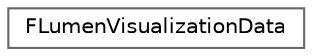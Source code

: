 digraph "Graphical Class Hierarchy"
{
 // INTERACTIVE_SVG=YES
 // LATEX_PDF_SIZE
  bgcolor="transparent";
  edge [fontname=Helvetica,fontsize=10,labelfontname=Helvetica,labelfontsize=10];
  node [fontname=Helvetica,fontsize=10,shape=box,height=0.2,width=0.4];
  rankdir="LR";
  Node0 [id="Node000000",label="FLumenVisualizationData",height=0.2,width=0.4,color="grey40", fillcolor="white", style="filled",URL="$d1/db5/classFLumenVisualizationData.html",tooltip=" "];
}

